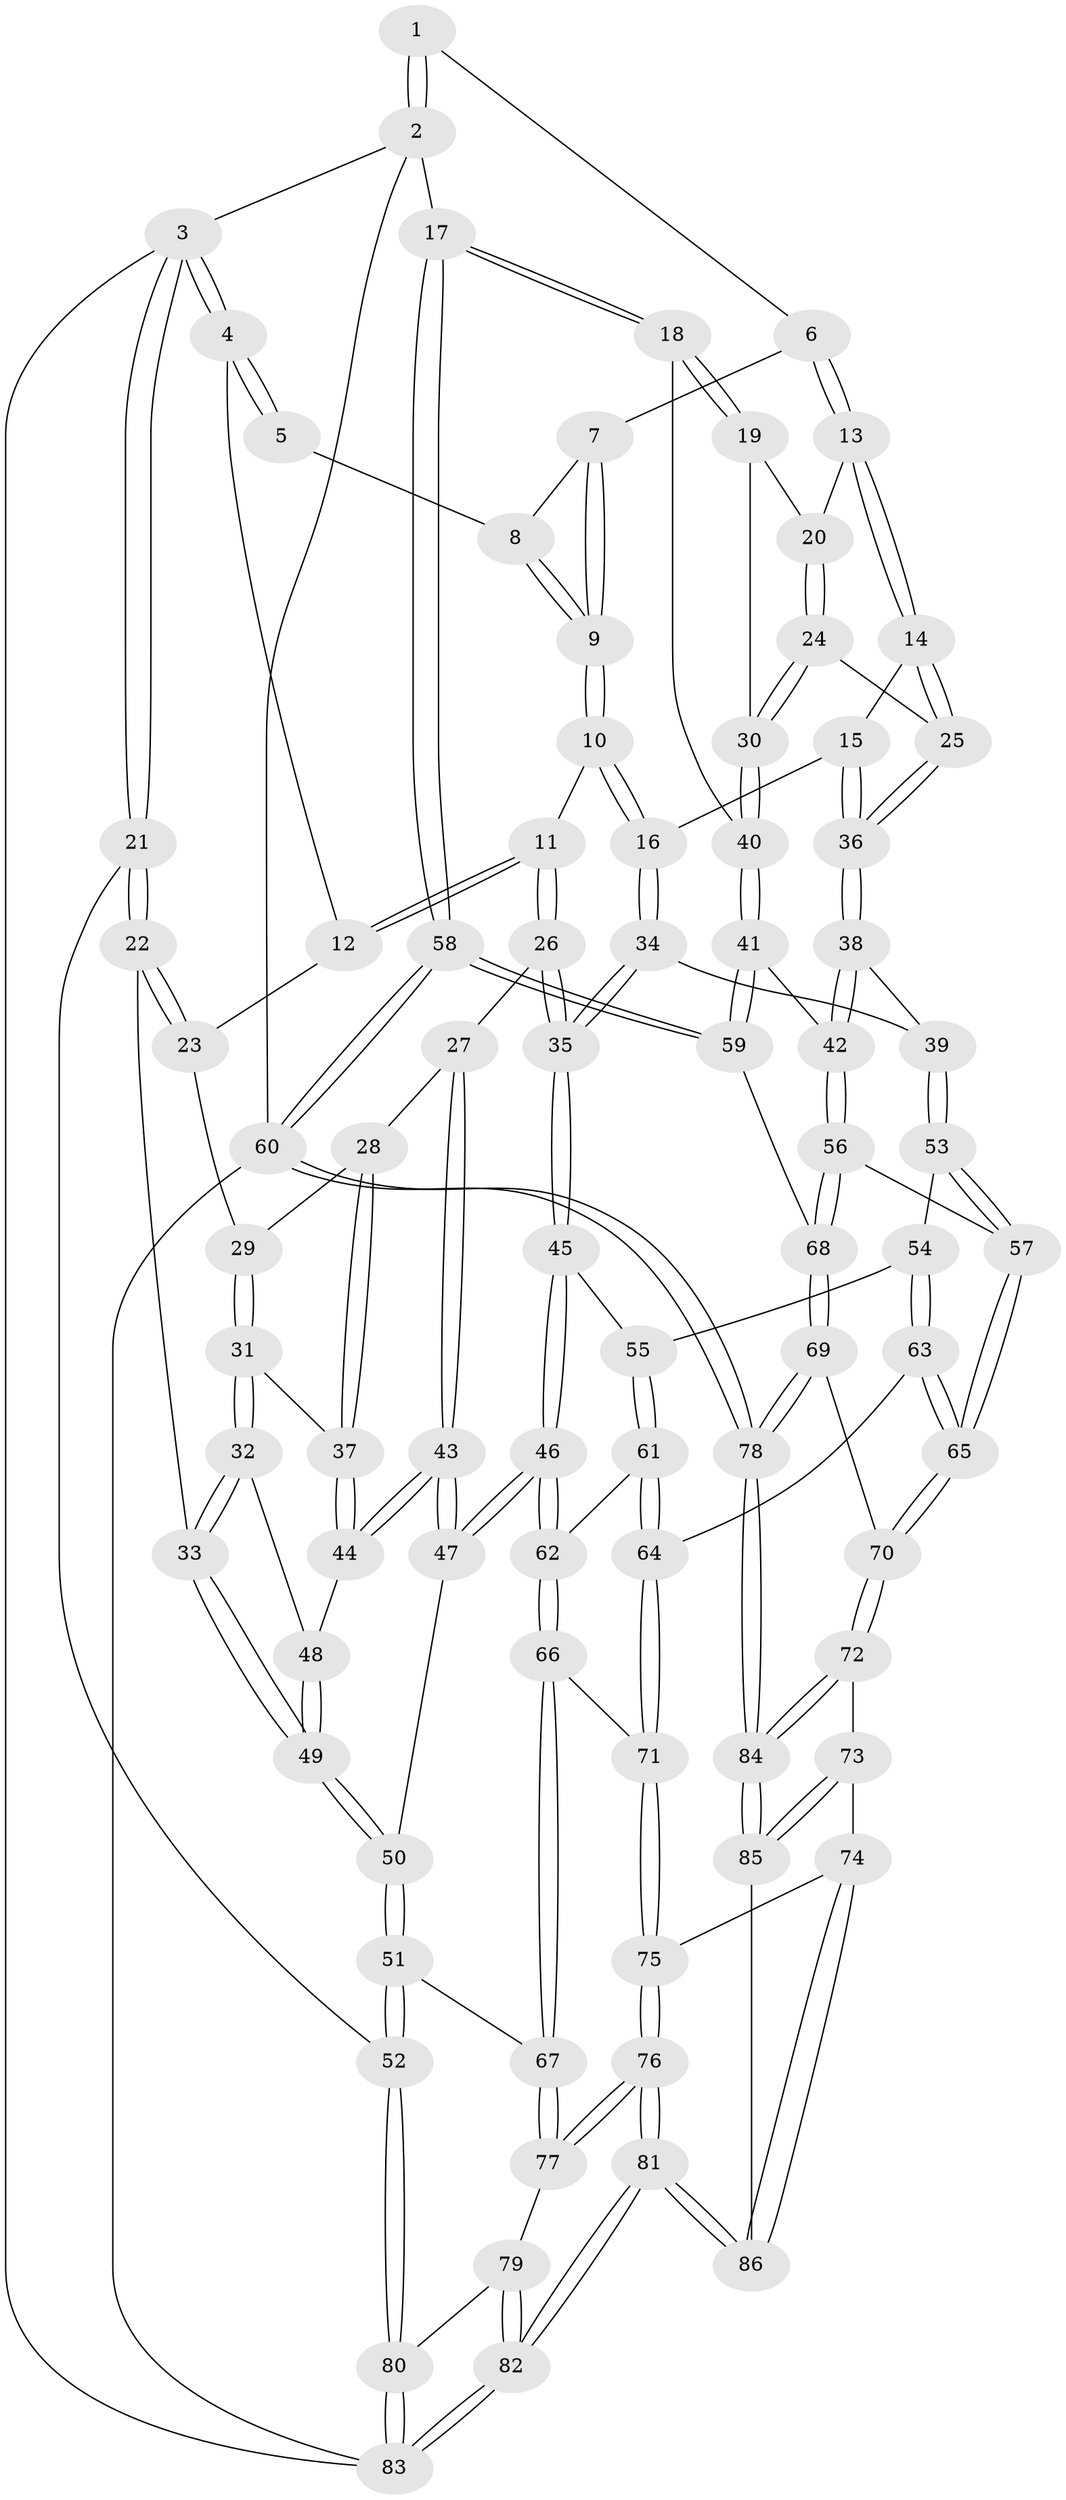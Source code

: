 // Generated by graph-tools (version 1.1) at 2025/27/03/09/25 03:27:03]
// undirected, 86 vertices, 212 edges
graph export_dot {
graph [start="1"]
  node [color=gray90,style=filled];
  1 [pos="+0.8797955312857212+0"];
  2 [pos="+1+0"];
  3 [pos="+0+0"];
  4 [pos="+0.35534529012488614+0"];
  5 [pos="+0.40064794085905997+0"];
  6 [pos="+0.7774351843801314+0.03831598303324202"];
  7 [pos="+0.6801937068006493+0.08478632081882341"];
  8 [pos="+0.5722964239846727+0.12492201277340029"];
  9 [pos="+0.5819690311479663+0.16257883835820186"];
  10 [pos="+0.589143735417817+0.2064590921016926"];
  11 [pos="+0.5164078732992009+0.20957425304880076"];
  12 [pos="+0.3296367400952346+0"];
  13 [pos="+0.7713908859187119+0.06856830301590501"];
  14 [pos="+0.7381583083005866+0.13361744101529063"];
  15 [pos="+0.6738374567280658+0.20810099465548662"];
  16 [pos="+0.6057089117633305+0.21892388182399694"];
  17 [pos="+1+0.12396522865949619"];
  18 [pos="+1+0.19712238700932996"];
  19 [pos="+0.8498419360079459+0.20985705683022024"];
  20 [pos="+0.8056592435939157+0.13264089127168727"];
  21 [pos="+0+0.2502186275335209"];
  22 [pos="+0+0.225079890817474"];
  23 [pos="+0.30309902766672164+0"];
  24 [pos="+0.8056936453303235+0.26964267981045126"];
  25 [pos="+0.8017428543232065+0.26860903854520707"];
  26 [pos="+0.43747818289126955+0.27149536667442525"];
  27 [pos="+0.4136610538743404+0.260544604787991"];
  28 [pos="+0.34452481811655594+0.18441075192466255"];
  29 [pos="+0.31927345473208285+0.09567679554007047"];
  30 [pos="+0.8245522324863346+0.27543386452920215"];
  31 [pos="+0.20679002633733118+0.26120685280018463"];
  32 [pos="+0.06083115738315544+0.2675670113151764"];
  33 [pos="+0.05969347259756537+0.2673516175980052"];
  34 [pos="+0.5890622759700579+0.31082630724521054"];
  35 [pos="+0.48810037869142725+0.37119874552757287"];
  36 [pos="+0.7226528095478053+0.2857791233485917"];
  37 [pos="+0.27245429741627547+0.30177976154677516"];
  38 [pos="+0.7070750140527033+0.3734298640333997"];
  39 [pos="+0.6791914913472726+0.38014116830566863"];
  40 [pos="+0.8856083809258064+0.35727103410573235"];
  41 [pos="+0.8566310528234903+0.42914562434390574"];
  42 [pos="+0.8308450162236658+0.4370379520691631"];
  43 [pos="+0.2890768107431515+0.3994091123396792"];
  44 [pos="+0.2770630754538761+0.3736644254319061"];
  45 [pos="+0.48126845542184604+0.40596481273035867"];
  46 [pos="+0.30449508016167265+0.44616175531216484"];
  47 [pos="+0.29376501985978287+0.4373389362599855"];
  48 [pos="+0.18341227717290434+0.3312384504674014"];
  49 [pos="+0.17284284703727665+0.44932412379280773"];
  50 [pos="+0.17993784626136858+0.46139052942009434"];
  51 [pos="+0.013903658767601875+0.6201132680050921"];
  52 [pos="+0+0.5942366689897249"];
  53 [pos="+0.6403936969683546+0.4335105034410812"];
  54 [pos="+0.5331319650914628+0.4592593619634804"];
  55 [pos="+0.49620458271598544+0.42748622340587655"];
  56 [pos="+0.7885439138465056+0.4985584618039983"];
  57 [pos="+0.6969071147011126+0.5611710539947096"];
  58 [pos="+1+0.6413664959501634"];
  59 [pos="+1+0.6122395724447173"];
  60 [pos="+1+1"];
  61 [pos="+0.3939703254411756+0.6062225169610947"];
  62 [pos="+0.32654570617515627+0.5534387654787063"];
  63 [pos="+0.5576379272809907+0.5768340101428743"];
  64 [pos="+0.40964837022011463+0.6267541375201358"];
  65 [pos="+0.6543837009748086+0.6374994762752042"];
  66 [pos="+0.17119170412026363+0.6663328098515936"];
  67 [pos="+0.1297957219649291+0.6913283279531725"];
  68 [pos="+0.8601817128553003+0.6745761620046841"];
  69 [pos="+0.7618871277622394+0.7429225298189681"];
  70 [pos="+0.6833641865640382+0.7434247898598538"];
  71 [pos="+0.4075297520627581+0.6710335033809065"];
  72 [pos="+0.6399933787391563+0.7969620452153048"];
  73 [pos="+0.4781515831995854+0.8229512622566602"];
  74 [pos="+0.44748236451786+0.8193371913457319"];
  75 [pos="+0.4149576353763103+0.8040605534115866"];
  76 [pos="+0.27673687505736866+0.8392476686745668"];
  77 [pos="+0.16182920086267522+0.7444331137819155"];
  78 [pos="+1+1"];
  79 [pos="+0.08146437871197802+0.8666978982736573"];
  80 [pos="+0+0.7690665600380986"];
  81 [pos="+0.14622427698078905+1"];
  82 [pos="+0+1"];
  83 [pos="+0+1"];
  84 [pos="+0.7615382539468856+1"];
  85 [pos="+0.5835969559483237+1"];
  86 [pos="+0.3933616970056765+1"];
  1 -- 2;
  1 -- 2;
  1 -- 6;
  2 -- 3;
  2 -- 17;
  2 -- 60;
  3 -- 4;
  3 -- 4;
  3 -- 21;
  3 -- 21;
  3 -- 83;
  4 -- 5;
  4 -- 5;
  4 -- 12;
  5 -- 8;
  6 -- 7;
  6 -- 13;
  6 -- 13;
  7 -- 8;
  7 -- 9;
  7 -- 9;
  8 -- 9;
  8 -- 9;
  9 -- 10;
  9 -- 10;
  10 -- 11;
  10 -- 16;
  10 -- 16;
  11 -- 12;
  11 -- 12;
  11 -- 26;
  11 -- 26;
  12 -- 23;
  13 -- 14;
  13 -- 14;
  13 -- 20;
  14 -- 15;
  14 -- 25;
  14 -- 25;
  15 -- 16;
  15 -- 36;
  15 -- 36;
  16 -- 34;
  16 -- 34;
  17 -- 18;
  17 -- 18;
  17 -- 58;
  17 -- 58;
  18 -- 19;
  18 -- 19;
  18 -- 40;
  19 -- 20;
  19 -- 30;
  20 -- 24;
  20 -- 24;
  21 -- 22;
  21 -- 22;
  21 -- 52;
  22 -- 23;
  22 -- 23;
  22 -- 33;
  23 -- 29;
  24 -- 25;
  24 -- 30;
  24 -- 30;
  25 -- 36;
  25 -- 36;
  26 -- 27;
  26 -- 35;
  26 -- 35;
  27 -- 28;
  27 -- 43;
  27 -- 43;
  28 -- 29;
  28 -- 37;
  28 -- 37;
  29 -- 31;
  29 -- 31;
  30 -- 40;
  30 -- 40;
  31 -- 32;
  31 -- 32;
  31 -- 37;
  32 -- 33;
  32 -- 33;
  32 -- 48;
  33 -- 49;
  33 -- 49;
  34 -- 35;
  34 -- 35;
  34 -- 39;
  35 -- 45;
  35 -- 45;
  36 -- 38;
  36 -- 38;
  37 -- 44;
  37 -- 44;
  38 -- 39;
  38 -- 42;
  38 -- 42;
  39 -- 53;
  39 -- 53;
  40 -- 41;
  40 -- 41;
  41 -- 42;
  41 -- 59;
  41 -- 59;
  42 -- 56;
  42 -- 56;
  43 -- 44;
  43 -- 44;
  43 -- 47;
  43 -- 47;
  44 -- 48;
  45 -- 46;
  45 -- 46;
  45 -- 55;
  46 -- 47;
  46 -- 47;
  46 -- 62;
  46 -- 62;
  47 -- 50;
  48 -- 49;
  48 -- 49;
  49 -- 50;
  49 -- 50;
  50 -- 51;
  50 -- 51;
  51 -- 52;
  51 -- 52;
  51 -- 67;
  52 -- 80;
  52 -- 80;
  53 -- 54;
  53 -- 57;
  53 -- 57;
  54 -- 55;
  54 -- 63;
  54 -- 63;
  55 -- 61;
  55 -- 61;
  56 -- 57;
  56 -- 68;
  56 -- 68;
  57 -- 65;
  57 -- 65;
  58 -- 59;
  58 -- 59;
  58 -- 60;
  58 -- 60;
  59 -- 68;
  60 -- 78;
  60 -- 78;
  60 -- 83;
  61 -- 62;
  61 -- 64;
  61 -- 64;
  62 -- 66;
  62 -- 66;
  63 -- 64;
  63 -- 65;
  63 -- 65;
  64 -- 71;
  64 -- 71;
  65 -- 70;
  65 -- 70;
  66 -- 67;
  66 -- 67;
  66 -- 71;
  67 -- 77;
  67 -- 77;
  68 -- 69;
  68 -- 69;
  69 -- 70;
  69 -- 78;
  69 -- 78;
  70 -- 72;
  70 -- 72;
  71 -- 75;
  71 -- 75;
  72 -- 73;
  72 -- 84;
  72 -- 84;
  73 -- 74;
  73 -- 85;
  73 -- 85;
  74 -- 75;
  74 -- 86;
  74 -- 86;
  75 -- 76;
  75 -- 76;
  76 -- 77;
  76 -- 77;
  76 -- 81;
  76 -- 81;
  77 -- 79;
  78 -- 84;
  78 -- 84;
  79 -- 80;
  79 -- 82;
  79 -- 82;
  80 -- 83;
  80 -- 83;
  81 -- 82;
  81 -- 82;
  81 -- 86;
  81 -- 86;
  82 -- 83;
  82 -- 83;
  84 -- 85;
  84 -- 85;
  85 -- 86;
}
